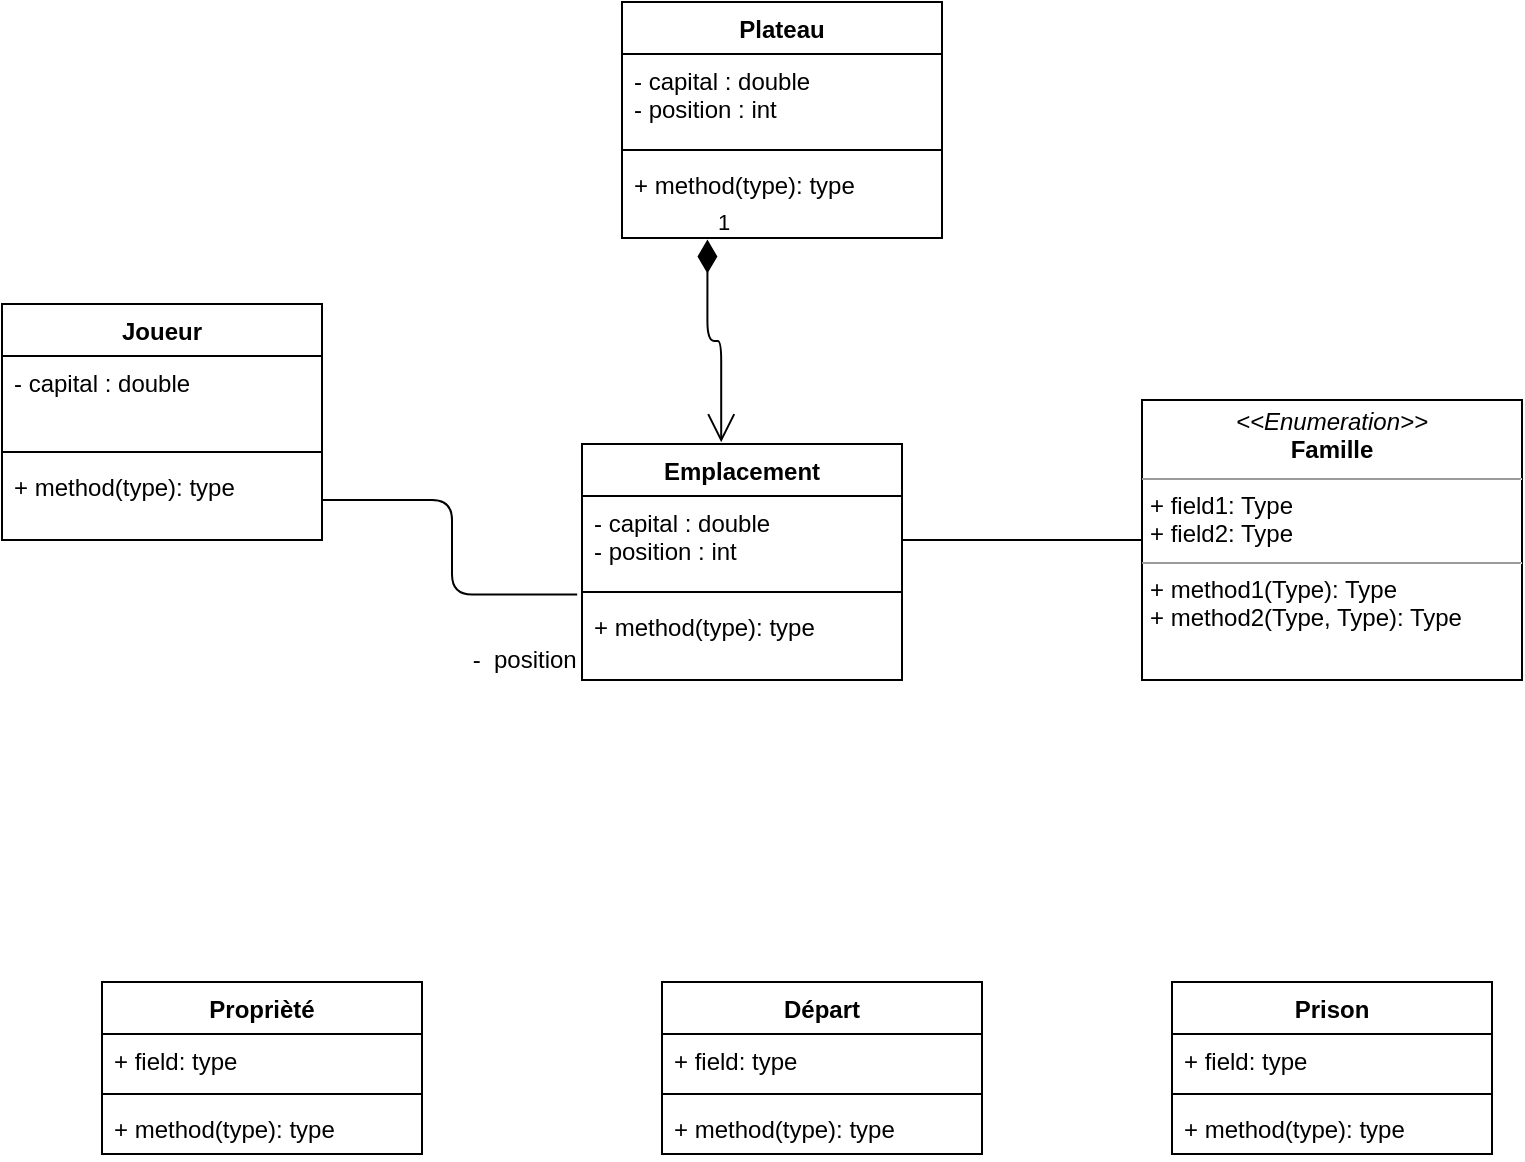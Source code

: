 <mxfile version="12.1.3" type="device" pages="1"><diagram id="yJIuYvoiSbzTvfBseqFA" name="Page-1"><mxGraphModel dx="1024" dy="517" grid="1" gridSize="10" guides="1" tooltips="1" connect="1" arrows="1" fold="1" page="1" pageScale="1" pageWidth="827" pageHeight="1169" math="0" shadow="0"><root><mxCell id="0"/><mxCell id="1" parent="0"/><mxCell id="EnXiqCEj2sUJ20gjyvB5-1" value="Joueur" style="swimlane;fontStyle=1;align=center;verticalAlign=top;childLayout=stackLayout;horizontal=1;startSize=26;horizontalStack=0;resizeParent=1;resizeParentMax=0;resizeLast=0;collapsible=1;marginBottom=0;" vertex="1" parent="1"><mxGeometry x="40" y="161" width="160" height="118" as="geometry"/></mxCell><mxCell id="EnXiqCEj2sUJ20gjyvB5-2" value="- capital : double" style="text;strokeColor=none;fillColor=none;align=left;verticalAlign=top;spacingLeft=4;spacingRight=4;overflow=hidden;rotatable=0;points=[[0,0.5],[1,0.5]];portConstraint=eastwest;" vertex="1" parent="EnXiqCEj2sUJ20gjyvB5-1"><mxGeometry y="26" width="160" height="44" as="geometry"/></mxCell><mxCell id="EnXiqCEj2sUJ20gjyvB5-3" value="" style="line;strokeWidth=1;fillColor=none;align=left;verticalAlign=middle;spacingTop=-1;spacingLeft=3;spacingRight=3;rotatable=0;labelPosition=right;points=[];portConstraint=eastwest;" vertex="1" parent="EnXiqCEj2sUJ20gjyvB5-1"><mxGeometry y="70" width="160" height="8" as="geometry"/></mxCell><mxCell id="EnXiqCEj2sUJ20gjyvB5-4" value="+ method(type): type" style="text;strokeColor=none;fillColor=none;align=left;verticalAlign=top;spacingLeft=4;spacingRight=4;overflow=hidden;rotatable=0;points=[[0,0.5],[1,0.5]];portConstraint=eastwest;" vertex="1" parent="EnXiqCEj2sUJ20gjyvB5-1"><mxGeometry y="78" width="160" height="40" as="geometry"/></mxCell><mxCell id="EnXiqCEj2sUJ20gjyvB5-5" value="Plateau" style="swimlane;fontStyle=1;align=center;verticalAlign=top;childLayout=stackLayout;horizontal=1;startSize=26;horizontalStack=0;resizeParent=1;resizeParentMax=0;resizeLast=0;collapsible=1;marginBottom=0;" vertex="1" parent="1"><mxGeometry x="350" y="10" width="160" height="118" as="geometry"/></mxCell><mxCell id="EnXiqCEj2sUJ20gjyvB5-6" value="- capital : double&#10;- position : int " style="text;strokeColor=none;fillColor=none;align=left;verticalAlign=top;spacingLeft=4;spacingRight=4;overflow=hidden;rotatable=0;points=[[0,0.5],[1,0.5]];portConstraint=eastwest;" vertex="1" parent="EnXiqCEj2sUJ20gjyvB5-5"><mxGeometry y="26" width="160" height="44" as="geometry"/></mxCell><mxCell id="EnXiqCEj2sUJ20gjyvB5-7" value="" style="line;strokeWidth=1;fillColor=none;align=left;verticalAlign=middle;spacingTop=-1;spacingLeft=3;spacingRight=3;rotatable=0;labelPosition=right;points=[];portConstraint=eastwest;" vertex="1" parent="EnXiqCEj2sUJ20gjyvB5-5"><mxGeometry y="70" width="160" height="8" as="geometry"/></mxCell><mxCell id="EnXiqCEj2sUJ20gjyvB5-8" value="+ method(type): type" style="text;strokeColor=none;fillColor=none;align=left;verticalAlign=top;spacingLeft=4;spacingRight=4;overflow=hidden;rotatable=0;points=[[0,0.5],[1,0.5]];portConstraint=eastwest;" vertex="1" parent="EnXiqCEj2sUJ20gjyvB5-5"><mxGeometry y="78" width="160" height="40" as="geometry"/></mxCell><mxCell id="EnXiqCEj2sUJ20gjyvB5-9" value="Emplacement" style="swimlane;fontStyle=1;align=center;verticalAlign=top;childLayout=stackLayout;horizontal=1;startSize=26;horizontalStack=0;resizeParent=1;resizeParentMax=0;resizeLast=0;collapsible=1;marginBottom=0;" vertex="1" parent="1"><mxGeometry x="330" y="231" width="160" height="118" as="geometry"/></mxCell><mxCell id="EnXiqCEj2sUJ20gjyvB5-10" value="- capital : double&#10;- position : int " style="text;strokeColor=none;fillColor=none;align=left;verticalAlign=top;spacingLeft=4;spacingRight=4;overflow=hidden;rotatable=0;points=[[0,0.5],[1,0.5]];portConstraint=eastwest;" vertex="1" parent="EnXiqCEj2sUJ20gjyvB5-9"><mxGeometry y="26" width="160" height="44" as="geometry"/></mxCell><mxCell id="EnXiqCEj2sUJ20gjyvB5-11" value="" style="line;strokeWidth=1;fillColor=none;align=left;verticalAlign=middle;spacingTop=-1;spacingLeft=3;spacingRight=3;rotatable=0;labelPosition=right;points=[];portConstraint=eastwest;" vertex="1" parent="EnXiqCEj2sUJ20gjyvB5-9"><mxGeometry y="70" width="160" height="8" as="geometry"/></mxCell><mxCell id="EnXiqCEj2sUJ20gjyvB5-12" value="+ method(type): type" style="text;strokeColor=none;fillColor=none;align=left;verticalAlign=top;spacingLeft=4;spacingRight=4;overflow=hidden;rotatable=0;points=[[0,0.5],[1,0.5]];portConstraint=eastwest;" vertex="1" parent="EnXiqCEj2sUJ20gjyvB5-9"><mxGeometry y="78" width="160" height="40" as="geometry"/></mxCell><mxCell id="EnXiqCEj2sUJ20gjyvB5-17" value="1" style="endArrow=open;html=1;endSize=12;startArrow=diamondThin;startSize=14;startFill=1;edgeStyle=orthogonalEdgeStyle;align=left;verticalAlign=bottom;entryX=0.435;entryY=-0.007;entryDx=0;entryDy=0;entryPerimeter=0;exitX=0.267;exitY=1.02;exitDx=0;exitDy=0;exitPerimeter=0;" edge="1" parent="1" source="EnXiqCEj2sUJ20gjyvB5-8" target="EnXiqCEj2sUJ20gjyvB5-9"><mxGeometry x="-1" y="3" relative="1" as="geometry"><mxPoint x="400" y="180" as="sourcePoint"/><mxPoint x="180" y="420" as="targetPoint"/></mxGeometry></mxCell><mxCell id="EnXiqCEj2sUJ20gjyvB5-19" value="&amp;nbsp;-&amp;nbsp;&amp;nbsp;position" style="text;html=1;resizable=0;points=[];autosize=1;align=left;verticalAlign=top;spacingTop=-4;" vertex="1" parent="1"><mxGeometry x="270" y="329" width="70" height="20" as="geometry"/></mxCell><mxCell id="EnXiqCEj2sUJ20gjyvB5-22" value="" style="endArrow=none;html=1;edgeStyle=orthogonalEdgeStyle;entryX=-0.015;entryY=-0.07;entryDx=0;entryDy=0;entryPerimeter=0;exitX=1;exitY=0.5;exitDx=0;exitDy=0;" edge="1" parent="1" source="EnXiqCEj2sUJ20gjyvB5-4" target="EnXiqCEj2sUJ20gjyvB5-12"><mxGeometry relative="1" as="geometry"><mxPoint x="40" y="420" as="sourcePoint"/><mxPoint x="200" y="420" as="targetPoint"/></mxGeometry></mxCell><mxCell id="EnXiqCEj2sUJ20gjyvB5-26" value="&lt;p style=&quot;margin: 0px ; margin-top: 4px ; text-align: center&quot;&gt;&lt;i&gt;&amp;lt;&amp;lt;Enumeration&amp;gt;&amp;gt;&lt;/i&gt;&lt;br&gt;&lt;b&gt;Famille&lt;/b&gt;&lt;/p&gt;&lt;hr size=&quot;1&quot;&gt;&lt;p style=&quot;margin: 0px ; margin-left: 4px&quot;&gt;+ field1: Type&lt;br&gt;+ field2: Type&lt;/p&gt;&lt;hr size=&quot;1&quot;&gt;&lt;p style=&quot;margin: 0px ; margin-left: 4px&quot;&gt;+ method1(Type): Type&lt;br&gt;+ method2(Type, Type): Type&lt;/p&gt;" style="verticalAlign=top;align=left;overflow=fill;fontSize=12;fontFamily=Helvetica;html=1;" vertex="1" parent="1"><mxGeometry x="610" y="209" width="190" height="140" as="geometry"/></mxCell><mxCell id="EnXiqCEj2sUJ20gjyvB5-27" value="" style="endArrow=none;html=1;edgeStyle=orthogonalEdgeStyle;entryX=0;entryY=0.5;entryDx=0;entryDy=0;exitX=1;exitY=0.5;exitDx=0;exitDy=0;" edge="1" parent="1" source="EnXiqCEj2sUJ20gjyvB5-10" target="EnXiqCEj2sUJ20gjyvB5-26"><mxGeometry relative="1" as="geometry"><mxPoint x="20" y="420" as="sourcePoint"/><mxPoint x="180" y="420" as="targetPoint"/></mxGeometry></mxCell><mxCell id="EnXiqCEj2sUJ20gjyvB5-30" value="Prison" style="swimlane;fontStyle=1;align=center;verticalAlign=top;childLayout=stackLayout;horizontal=1;startSize=26;horizontalStack=0;resizeParent=1;resizeParentMax=0;resizeLast=0;collapsible=1;marginBottom=0;" vertex="1" parent="1"><mxGeometry x="625" y="500" width="160" height="86" as="geometry"/></mxCell><mxCell id="EnXiqCEj2sUJ20gjyvB5-31" value="+ field: type" style="text;strokeColor=none;fillColor=none;align=left;verticalAlign=top;spacingLeft=4;spacingRight=4;overflow=hidden;rotatable=0;points=[[0,0.5],[1,0.5]];portConstraint=eastwest;" vertex="1" parent="EnXiqCEj2sUJ20gjyvB5-30"><mxGeometry y="26" width="160" height="26" as="geometry"/></mxCell><mxCell id="EnXiqCEj2sUJ20gjyvB5-32" value="" style="line;strokeWidth=1;fillColor=none;align=left;verticalAlign=middle;spacingTop=-1;spacingLeft=3;spacingRight=3;rotatable=0;labelPosition=right;points=[];portConstraint=eastwest;" vertex="1" parent="EnXiqCEj2sUJ20gjyvB5-30"><mxGeometry y="52" width="160" height="8" as="geometry"/></mxCell><mxCell id="EnXiqCEj2sUJ20gjyvB5-33" value="+ method(type): type" style="text;strokeColor=none;fillColor=none;align=left;verticalAlign=top;spacingLeft=4;spacingRight=4;overflow=hidden;rotatable=0;points=[[0,0.5],[1,0.5]];portConstraint=eastwest;" vertex="1" parent="EnXiqCEj2sUJ20gjyvB5-30"><mxGeometry y="60" width="160" height="26" as="geometry"/></mxCell><mxCell id="EnXiqCEj2sUJ20gjyvB5-34" value="Départ" style="swimlane;fontStyle=1;align=center;verticalAlign=top;childLayout=stackLayout;horizontal=1;startSize=26;horizontalStack=0;resizeParent=1;resizeParentMax=0;resizeLast=0;collapsible=1;marginBottom=0;" vertex="1" parent="1"><mxGeometry x="370" y="500" width="160" height="86" as="geometry"/></mxCell><mxCell id="EnXiqCEj2sUJ20gjyvB5-35" value="+ field: type" style="text;strokeColor=none;fillColor=none;align=left;verticalAlign=top;spacingLeft=4;spacingRight=4;overflow=hidden;rotatable=0;points=[[0,0.5],[1,0.5]];portConstraint=eastwest;" vertex="1" parent="EnXiqCEj2sUJ20gjyvB5-34"><mxGeometry y="26" width="160" height="26" as="geometry"/></mxCell><mxCell id="EnXiqCEj2sUJ20gjyvB5-36" value="" style="line;strokeWidth=1;fillColor=none;align=left;verticalAlign=middle;spacingTop=-1;spacingLeft=3;spacingRight=3;rotatable=0;labelPosition=right;points=[];portConstraint=eastwest;" vertex="1" parent="EnXiqCEj2sUJ20gjyvB5-34"><mxGeometry y="52" width="160" height="8" as="geometry"/></mxCell><mxCell id="EnXiqCEj2sUJ20gjyvB5-37" value="+ method(type): type" style="text;strokeColor=none;fillColor=none;align=left;verticalAlign=top;spacingLeft=4;spacingRight=4;overflow=hidden;rotatable=0;points=[[0,0.5],[1,0.5]];portConstraint=eastwest;" vertex="1" parent="EnXiqCEj2sUJ20gjyvB5-34"><mxGeometry y="60" width="160" height="26" as="geometry"/></mxCell><mxCell id="EnXiqCEj2sUJ20gjyvB5-38" value="Proprièté" style="swimlane;fontStyle=1;align=center;verticalAlign=top;childLayout=stackLayout;horizontal=1;startSize=26;horizontalStack=0;resizeParent=1;resizeParentMax=0;resizeLast=0;collapsible=1;marginBottom=0;" vertex="1" parent="1"><mxGeometry x="90" y="500" width="160" height="86" as="geometry"><mxRectangle x="90" y="500" width="80" height="26" as="alternateBounds"/></mxGeometry></mxCell><mxCell id="EnXiqCEj2sUJ20gjyvB5-39" value="+ field: type" style="text;strokeColor=none;fillColor=none;align=left;verticalAlign=top;spacingLeft=4;spacingRight=4;overflow=hidden;rotatable=0;points=[[0,0.5],[1,0.5]];portConstraint=eastwest;" vertex="1" parent="EnXiqCEj2sUJ20gjyvB5-38"><mxGeometry y="26" width="160" height="26" as="geometry"/></mxCell><mxCell id="EnXiqCEj2sUJ20gjyvB5-40" value="" style="line;strokeWidth=1;fillColor=none;align=left;verticalAlign=middle;spacingTop=-1;spacingLeft=3;spacingRight=3;rotatable=0;labelPosition=right;points=[];portConstraint=eastwest;" vertex="1" parent="EnXiqCEj2sUJ20gjyvB5-38"><mxGeometry y="52" width="160" height="8" as="geometry"/></mxCell><mxCell id="EnXiqCEj2sUJ20gjyvB5-41" value="+ method(type): type" style="text;strokeColor=none;fillColor=none;align=left;verticalAlign=top;spacingLeft=4;spacingRight=4;overflow=hidden;rotatable=0;points=[[0,0.5],[1,0.5]];portConstraint=eastwest;" vertex="1" parent="EnXiqCEj2sUJ20gjyvB5-38"><mxGeometry y="60" width="160" height="26" as="geometry"/></mxCell></root></mxGraphModel></diagram></mxfile>